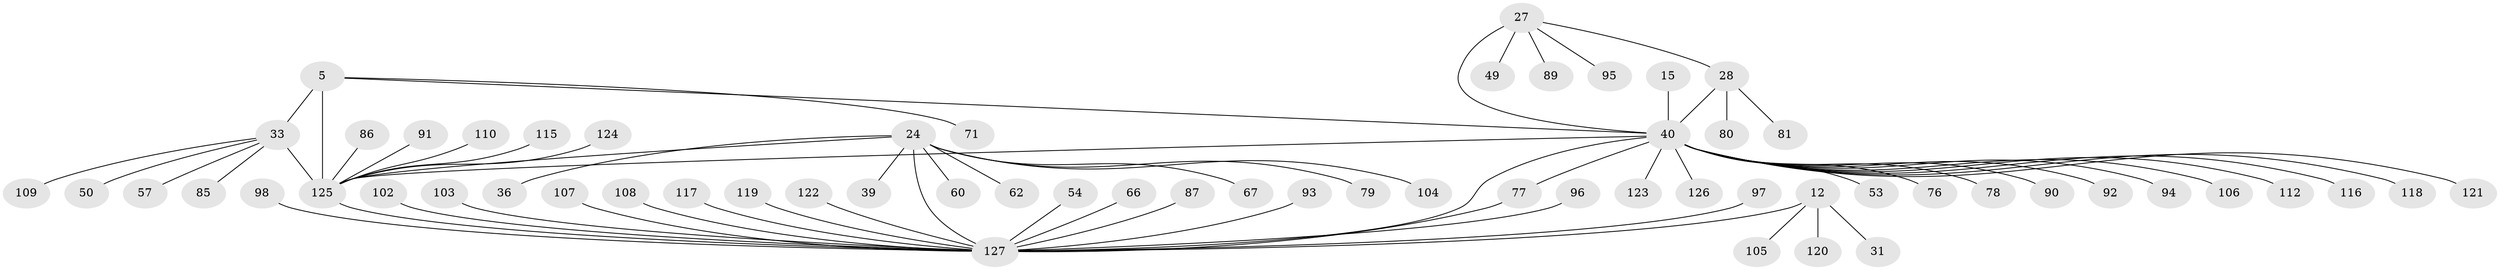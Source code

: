 // original degree distribution, {6: 0.03937007874015748, 8: 0.023622047244094488, 14: 0.007874015748031496, 7: 0.05511811023622047, 12: 0.015748031496062992, 9: 0.031496062992125984, 10: 0.023622047244094488, 11: 0.023622047244094488, 5: 0.023622047244094488, 1: 0.5354330708661418, 2: 0.18110236220472442, 4: 0.015748031496062992, 3: 0.023622047244094488}
// Generated by graph-tools (version 1.1) at 2025/54/03/09/25 04:54:20]
// undirected, 63 vertices, 68 edges
graph export_dot {
graph [start="1"]
  node [color=gray90,style=filled];
  5 [super="+1"];
  12 [super="+8"];
  15 [super="+14"];
  24 [super="+19+21"];
  27 [super="+25"];
  28 [super="+26"];
  31;
  33 [super="+4"];
  36;
  39 [super="+38"];
  40 [super="+18+30"];
  49;
  50;
  53;
  54;
  57;
  60 [super="+46"];
  62;
  66 [super="+43"];
  67;
  71;
  76;
  77 [super="+48"];
  78 [super="+65"];
  79;
  80;
  81;
  85;
  86 [super="+59"];
  87;
  89;
  90 [super="+56"];
  91;
  92;
  93;
  94 [super="+82"];
  95;
  96 [super="+63"];
  97;
  98 [super="+42"];
  102 [super="+32"];
  103;
  104 [super="+75"];
  105;
  106 [super="+51+100"];
  107;
  108;
  109;
  110;
  112;
  115;
  116 [super="+37"];
  117 [super="+114"];
  118;
  119 [super="+84"];
  120;
  121;
  122;
  123;
  124;
  125 [super="+101+70+74"];
  126;
  127 [super="+111+23+113"];
  5 -- 71;
  5 -- 125 [weight=4];
  5 -- 40;
  5 -- 33 [weight=4];
  12 -- 105;
  12 -- 120;
  12 -- 31;
  12 -- 127 [weight=8];
  15 -- 40 [weight=8];
  24 -- 67;
  24 -- 60;
  24 -- 104;
  24 -- 127 [weight=11];
  24 -- 36;
  24 -- 39;
  24 -- 125;
  24 -- 62;
  24 -- 79;
  27 -- 28 [weight=4];
  27 -- 89;
  27 -- 49;
  27 -- 95;
  27 -- 40 [weight=5];
  28 -- 81;
  28 -- 80;
  28 -- 40 [weight=4];
  33 -- 50;
  33 -- 85;
  33 -- 125 [weight=4];
  33 -- 57;
  33 -- 109;
  40 -- 106;
  40 -- 78 [weight=2];
  40 -- 116;
  40 -- 53;
  40 -- 118;
  40 -- 121;
  40 -- 123;
  40 -- 92;
  40 -- 125 [weight=4];
  40 -- 94;
  40 -- 127 [weight=5];
  40 -- 76;
  40 -- 77 [weight=2];
  40 -- 112;
  40 -- 90;
  40 -- 126;
  54 -- 127;
  66 -- 127;
  77 -- 127;
  86 -- 125;
  87 -- 127;
  91 -- 125;
  93 -- 127;
  96 -- 127;
  97 -- 127;
  98 -- 127;
  102 -- 127;
  103 -- 127;
  107 -- 127;
  108 -- 127;
  110 -- 125;
  115 -- 125;
  117 -- 127;
  119 -- 127;
  122 -- 127;
  124 -- 125;
  125 -- 127;
}
